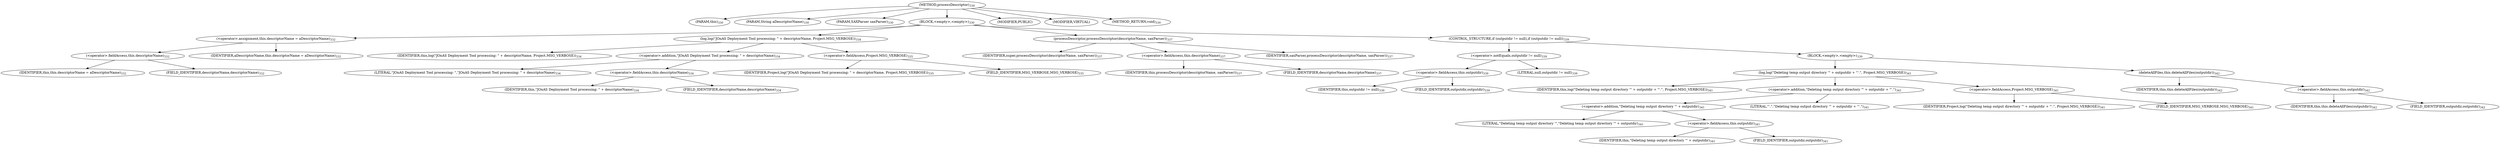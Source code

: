 digraph "processDescriptor" {  
"341" [label = <(METHOD,processDescriptor)<SUB>330</SUB>> ]
"4" [label = <(PARAM,this)<SUB>330</SUB>> ]
"342" [label = <(PARAM,String aDescriptorName)<SUB>330</SUB>> ]
"343" [label = <(PARAM,SAXParser saxParser)<SUB>330</SUB>> ]
"344" [label = <(BLOCK,&lt;empty&gt;,&lt;empty&gt;)<SUB>330</SUB>> ]
"345" [label = <(&lt;operator&gt;.assignment,this.descriptorName = aDescriptorName)<SUB>332</SUB>> ]
"346" [label = <(&lt;operator&gt;.fieldAccess,this.descriptorName)<SUB>332</SUB>> ]
"347" [label = <(IDENTIFIER,this,this.descriptorName = aDescriptorName)<SUB>332</SUB>> ]
"348" [label = <(FIELD_IDENTIFIER,descriptorName,descriptorName)<SUB>332</SUB>> ]
"349" [label = <(IDENTIFIER,aDescriptorName,this.descriptorName = aDescriptorName)<SUB>332</SUB>> ]
"350" [label = <(log,log(&quot;JOnAS Deployment Tool processing: &quot; + descriptorName, Project.MSG_VERBOSE))<SUB>334</SUB>> ]
"3" [label = <(IDENTIFIER,this,log(&quot;JOnAS Deployment Tool processing: &quot; + descriptorName, Project.MSG_VERBOSE))<SUB>334</SUB>> ]
"351" [label = <(&lt;operator&gt;.addition,&quot;JOnAS Deployment Tool processing: &quot; + descriptorName)<SUB>334</SUB>> ]
"352" [label = <(LITERAL,&quot;JOnAS Deployment Tool processing: &quot;,&quot;JOnAS Deployment Tool processing: &quot; + descriptorName)<SUB>334</SUB>> ]
"353" [label = <(&lt;operator&gt;.fieldAccess,this.descriptorName)<SUB>334</SUB>> ]
"354" [label = <(IDENTIFIER,this,&quot;JOnAS Deployment Tool processing: &quot; + descriptorName)<SUB>334</SUB>> ]
"355" [label = <(FIELD_IDENTIFIER,descriptorName,descriptorName)<SUB>334</SUB>> ]
"356" [label = <(&lt;operator&gt;.fieldAccess,Project.MSG_VERBOSE)<SUB>335</SUB>> ]
"357" [label = <(IDENTIFIER,Project,log(&quot;JOnAS Deployment Tool processing: &quot; + descriptorName, Project.MSG_VERBOSE))<SUB>335</SUB>> ]
"358" [label = <(FIELD_IDENTIFIER,MSG_VERBOSE,MSG_VERBOSE)<SUB>335</SUB>> ]
"359" [label = <(processDescriptor,processDescriptor(descriptorName, saxParser))<SUB>337</SUB>> ]
"360" [label = <(IDENTIFIER,super,processDescriptor(descriptorName, saxParser))<SUB>337</SUB>> ]
"361" [label = <(&lt;operator&gt;.fieldAccess,this.descriptorName)<SUB>337</SUB>> ]
"362" [label = <(IDENTIFIER,this,processDescriptor(descriptorName, saxParser))<SUB>337</SUB>> ]
"363" [label = <(FIELD_IDENTIFIER,descriptorName,descriptorName)<SUB>337</SUB>> ]
"364" [label = <(IDENTIFIER,saxParser,processDescriptor(descriptorName, saxParser))<SUB>337</SUB>> ]
"365" [label = <(CONTROL_STRUCTURE,if (outputdir != null),if (outputdir != null))<SUB>339</SUB>> ]
"366" [label = <(&lt;operator&gt;.notEquals,outputdir != null)<SUB>339</SUB>> ]
"367" [label = <(&lt;operator&gt;.fieldAccess,this.outputdir)<SUB>339</SUB>> ]
"368" [label = <(IDENTIFIER,this,outputdir != null)<SUB>339</SUB>> ]
"369" [label = <(FIELD_IDENTIFIER,outputdir,outputdir)<SUB>339</SUB>> ]
"370" [label = <(LITERAL,null,outputdir != null)<SUB>339</SUB>> ]
"371" [label = <(BLOCK,&lt;empty&gt;,&lt;empty&gt;)<SUB>339</SUB>> ]
"372" [label = <(log,log(&quot;Deleting temp output directory '&quot; + outputdir + &quot;'.&quot;, Project.MSG_VERBOSE))<SUB>341</SUB>> ]
"5" [label = <(IDENTIFIER,this,log(&quot;Deleting temp output directory '&quot; + outputdir + &quot;'.&quot;, Project.MSG_VERBOSE))<SUB>341</SUB>> ]
"373" [label = <(&lt;operator&gt;.addition,&quot;Deleting temp output directory '&quot; + outputdir + &quot;'.&quot;)<SUB>341</SUB>> ]
"374" [label = <(&lt;operator&gt;.addition,&quot;Deleting temp output directory '&quot; + outputdir)<SUB>341</SUB>> ]
"375" [label = <(LITERAL,&quot;Deleting temp output directory '&quot;,&quot;Deleting temp output directory '&quot; + outputdir)<SUB>341</SUB>> ]
"376" [label = <(&lt;operator&gt;.fieldAccess,this.outputdir)<SUB>341</SUB>> ]
"377" [label = <(IDENTIFIER,this,&quot;Deleting temp output directory '&quot; + outputdir)<SUB>341</SUB>> ]
"378" [label = <(FIELD_IDENTIFIER,outputdir,outputdir)<SUB>341</SUB>> ]
"379" [label = <(LITERAL,&quot;'.&quot;,&quot;Deleting temp output directory '&quot; + outputdir + &quot;'.&quot;)<SUB>341</SUB>> ]
"380" [label = <(&lt;operator&gt;.fieldAccess,Project.MSG_VERBOSE)<SUB>341</SUB>> ]
"381" [label = <(IDENTIFIER,Project,log(&quot;Deleting temp output directory '&quot; + outputdir + &quot;'.&quot;, Project.MSG_VERBOSE))<SUB>341</SUB>> ]
"382" [label = <(FIELD_IDENTIFIER,MSG_VERBOSE,MSG_VERBOSE)<SUB>341</SUB>> ]
"383" [label = <(deleteAllFiles,this.deleteAllFiles(outputdir))<SUB>342</SUB>> ]
"6" [label = <(IDENTIFIER,this,this.deleteAllFiles(outputdir))<SUB>342</SUB>> ]
"384" [label = <(&lt;operator&gt;.fieldAccess,this.outputdir)<SUB>342</SUB>> ]
"385" [label = <(IDENTIFIER,this,this.deleteAllFiles(outputdir))<SUB>342</SUB>> ]
"386" [label = <(FIELD_IDENTIFIER,outputdir,outputdir)<SUB>342</SUB>> ]
"387" [label = <(MODIFIER,PUBLIC)> ]
"388" [label = <(MODIFIER,VIRTUAL)> ]
"389" [label = <(METHOD_RETURN,void)<SUB>330</SUB>> ]
  "341" -> "4" 
  "341" -> "342" 
  "341" -> "343" 
  "341" -> "344" 
  "341" -> "387" 
  "341" -> "388" 
  "341" -> "389" 
  "344" -> "345" 
  "344" -> "350" 
  "344" -> "359" 
  "344" -> "365" 
  "345" -> "346" 
  "345" -> "349" 
  "346" -> "347" 
  "346" -> "348" 
  "350" -> "3" 
  "350" -> "351" 
  "350" -> "356" 
  "351" -> "352" 
  "351" -> "353" 
  "353" -> "354" 
  "353" -> "355" 
  "356" -> "357" 
  "356" -> "358" 
  "359" -> "360" 
  "359" -> "361" 
  "359" -> "364" 
  "361" -> "362" 
  "361" -> "363" 
  "365" -> "366" 
  "365" -> "371" 
  "366" -> "367" 
  "366" -> "370" 
  "367" -> "368" 
  "367" -> "369" 
  "371" -> "372" 
  "371" -> "383" 
  "372" -> "5" 
  "372" -> "373" 
  "372" -> "380" 
  "373" -> "374" 
  "373" -> "379" 
  "374" -> "375" 
  "374" -> "376" 
  "376" -> "377" 
  "376" -> "378" 
  "380" -> "381" 
  "380" -> "382" 
  "383" -> "6" 
  "383" -> "384" 
  "384" -> "385" 
  "384" -> "386" 
}
